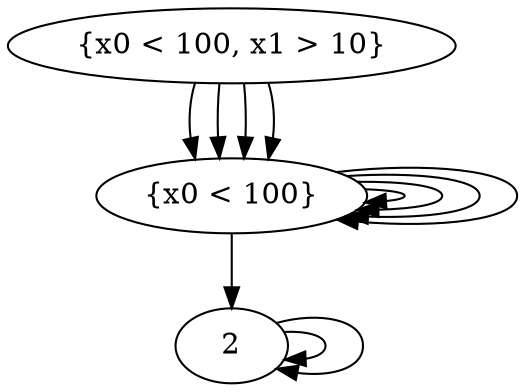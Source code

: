 /*
<>_{[0,4]}((v >= 120) /\ [](omega < 4500))

A: (v < 120) /\ (omega < 4500)
B: (v < 120) /\ (omega >= 4500)
C: (v >= 120) /\ (omega < 4500)
D: (v >= 120) /\ (omega >= 4500)
Montre TRE: (A|B|C|D)%(0,400);C;(C|D)
MONAA TRE: ((A|B|C|D)*C)%(0,4)((C|D)*)
*/
digraph G {
        0 [label="{x0 < 100, x1 > 10}"][init=1][match=0];
        1 [label="{x0 < 100}"][init=0][match=0];
        2 [init=0][match=1];
        0->1 [reset="{0}"];
        0->1 [reset="{0}"];
        0->1 [reset="{0}"];
        0->1 [reset="{0}"];

        1->1 [guard="{x0 < 4}"];
        1->1 [guard="{x0 < 4}"];
        1->1 [guard="{x0 < 4}"];
        1->1 [guard="{x0 < 4}"];

        1->2 [guard="{x0 < 4}"];
        2->2;
        2->2;
}
